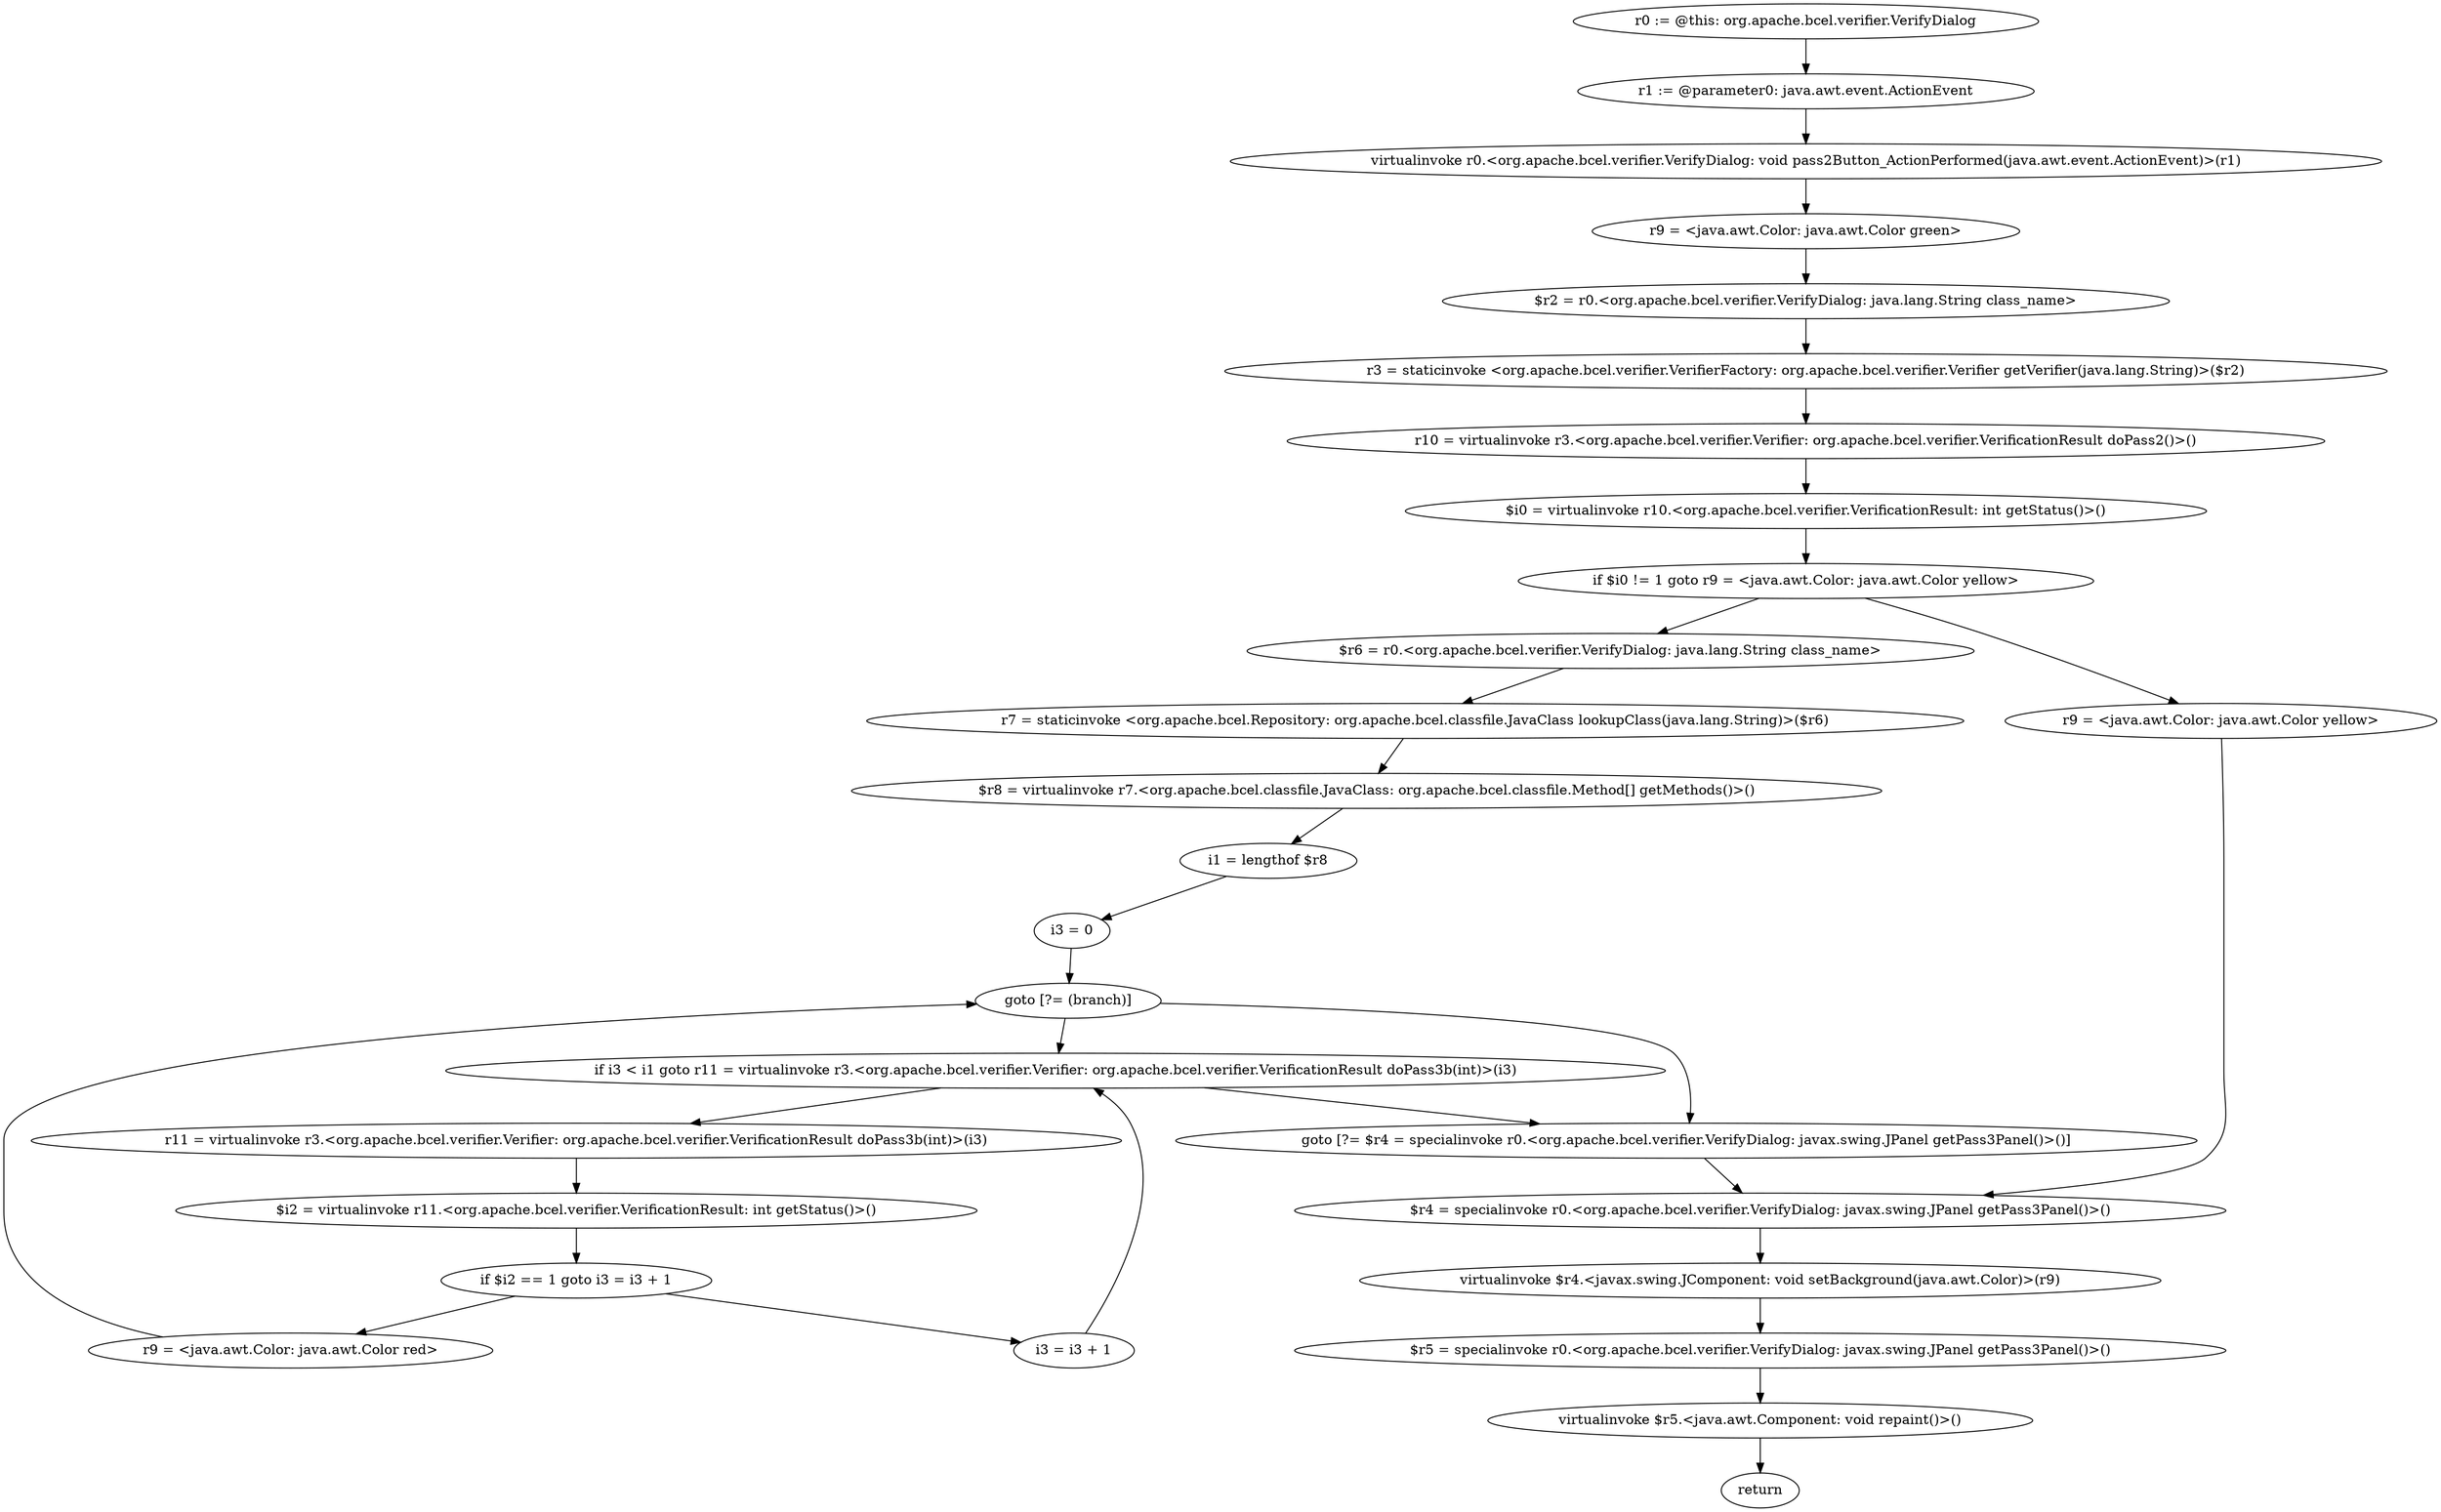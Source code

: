 digraph "unitGraph" {
    "r0 := @this: org.apache.bcel.verifier.VerifyDialog"
    "r1 := @parameter0: java.awt.event.ActionEvent"
    "virtualinvoke r0.<org.apache.bcel.verifier.VerifyDialog: void pass2Button_ActionPerformed(java.awt.event.ActionEvent)>(r1)"
    "r9 = <java.awt.Color: java.awt.Color green>"
    "$r2 = r0.<org.apache.bcel.verifier.VerifyDialog: java.lang.String class_name>"
    "r3 = staticinvoke <org.apache.bcel.verifier.VerifierFactory: org.apache.bcel.verifier.Verifier getVerifier(java.lang.String)>($r2)"
    "r10 = virtualinvoke r3.<org.apache.bcel.verifier.Verifier: org.apache.bcel.verifier.VerificationResult doPass2()>()"
    "$i0 = virtualinvoke r10.<org.apache.bcel.verifier.VerificationResult: int getStatus()>()"
    "if $i0 != 1 goto r9 = <java.awt.Color: java.awt.Color yellow>"
    "$r6 = r0.<org.apache.bcel.verifier.VerifyDialog: java.lang.String class_name>"
    "r7 = staticinvoke <org.apache.bcel.Repository: org.apache.bcel.classfile.JavaClass lookupClass(java.lang.String)>($r6)"
    "$r8 = virtualinvoke r7.<org.apache.bcel.classfile.JavaClass: org.apache.bcel.classfile.Method[] getMethods()>()"
    "i1 = lengthof $r8"
    "i3 = 0"
    "goto [?= (branch)]"
    "r11 = virtualinvoke r3.<org.apache.bcel.verifier.Verifier: org.apache.bcel.verifier.VerificationResult doPass3b(int)>(i3)"
    "$i2 = virtualinvoke r11.<org.apache.bcel.verifier.VerificationResult: int getStatus()>()"
    "if $i2 == 1 goto i3 = i3 + 1"
    "r9 = <java.awt.Color: java.awt.Color red>"
    "i3 = i3 + 1"
    "if i3 < i1 goto r11 = virtualinvoke r3.<org.apache.bcel.verifier.Verifier: org.apache.bcel.verifier.VerificationResult doPass3b(int)>(i3)"
    "goto [?= $r4 = specialinvoke r0.<org.apache.bcel.verifier.VerifyDialog: javax.swing.JPanel getPass3Panel()>()]"
    "r9 = <java.awt.Color: java.awt.Color yellow>"
    "$r4 = specialinvoke r0.<org.apache.bcel.verifier.VerifyDialog: javax.swing.JPanel getPass3Panel()>()"
    "virtualinvoke $r4.<javax.swing.JComponent: void setBackground(java.awt.Color)>(r9)"
    "$r5 = specialinvoke r0.<org.apache.bcel.verifier.VerifyDialog: javax.swing.JPanel getPass3Panel()>()"
    "virtualinvoke $r5.<java.awt.Component: void repaint()>()"
    "return"
    "r0 := @this: org.apache.bcel.verifier.VerifyDialog"->"r1 := @parameter0: java.awt.event.ActionEvent";
    "r1 := @parameter0: java.awt.event.ActionEvent"->"virtualinvoke r0.<org.apache.bcel.verifier.VerifyDialog: void pass2Button_ActionPerformed(java.awt.event.ActionEvent)>(r1)";
    "virtualinvoke r0.<org.apache.bcel.verifier.VerifyDialog: void pass2Button_ActionPerformed(java.awt.event.ActionEvent)>(r1)"->"r9 = <java.awt.Color: java.awt.Color green>";
    "r9 = <java.awt.Color: java.awt.Color green>"->"$r2 = r0.<org.apache.bcel.verifier.VerifyDialog: java.lang.String class_name>";
    "$r2 = r0.<org.apache.bcel.verifier.VerifyDialog: java.lang.String class_name>"->"r3 = staticinvoke <org.apache.bcel.verifier.VerifierFactory: org.apache.bcel.verifier.Verifier getVerifier(java.lang.String)>($r2)";
    "r3 = staticinvoke <org.apache.bcel.verifier.VerifierFactory: org.apache.bcel.verifier.Verifier getVerifier(java.lang.String)>($r2)"->"r10 = virtualinvoke r3.<org.apache.bcel.verifier.Verifier: org.apache.bcel.verifier.VerificationResult doPass2()>()";
    "r10 = virtualinvoke r3.<org.apache.bcel.verifier.Verifier: org.apache.bcel.verifier.VerificationResult doPass2()>()"->"$i0 = virtualinvoke r10.<org.apache.bcel.verifier.VerificationResult: int getStatus()>()";
    "$i0 = virtualinvoke r10.<org.apache.bcel.verifier.VerificationResult: int getStatus()>()"->"if $i0 != 1 goto r9 = <java.awt.Color: java.awt.Color yellow>";
    "if $i0 != 1 goto r9 = <java.awt.Color: java.awt.Color yellow>"->"$r6 = r0.<org.apache.bcel.verifier.VerifyDialog: java.lang.String class_name>";
    "if $i0 != 1 goto r9 = <java.awt.Color: java.awt.Color yellow>"->"r9 = <java.awt.Color: java.awt.Color yellow>";
    "$r6 = r0.<org.apache.bcel.verifier.VerifyDialog: java.lang.String class_name>"->"r7 = staticinvoke <org.apache.bcel.Repository: org.apache.bcel.classfile.JavaClass lookupClass(java.lang.String)>($r6)";
    "r7 = staticinvoke <org.apache.bcel.Repository: org.apache.bcel.classfile.JavaClass lookupClass(java.lang.String)>($r6)"->"$r8 = virtualinvoke r7.<org.apache.bcel.classfile.JavaClass: org.apache.bcel.classfile.Method[] getMethods()>()";
    "$r8 = virtualinvoke r7.<org.apache.bcel.classfile.JavaClass: org.apache.bcel.classfile.Method[] getMethods()>()"->"i1 = lengthof $r8";
    "i1 = lengthof $r8"->"i3 = 0";
    "i3 = 0"->"goto [?= (branch)]";
    "goto [?= (branch)]"->"if i3 < i1 goto r11 = virtualinvoke r3.<org.apache.bcel.verifier.Verifier: org.apache.bcel.verifier.VerificationResult doPass3b(int)>(i3)";
    "r11 = virtualinvoke r3.<org.apache.bcel.verifier.Verifier: org.apache.bcel.verifier.VerificationResult doPass3b(int)>(i3)"->"$i2 = virtualinvoke r11.<org.apache.bcel.verifier.VerificationResult: int getStatus()>()";
    "$i2 = virtualinvoke r11.<org.apache.bcel.verifier.VerificationResult: int getStatus()>()"->"if $i2 == 1 goto i3 = i3 + 1";
    "if $i2 == 1 goto i3 = i3 + 1"->"r9 = <java.awt.Color: java.awt.Color red>";
    "if $i2 == 1 goto i3 = i3 + 1"->"i3 = i3 + 1";
    "r9 = <java.awt.Color: java.awt.Color red>"->"goto [?= (branch)]";
    "goto [?= (branch)]"->"goto [?= $r4 = specialinvoke r0.<org.apache.bcel.verifier.VerifyDialog: javax.swing.JPanel getPass3Panel()>()]";
    "i3 = i3 + 1"->"if i3 < i1 goto r11 = virtualinvoke r3.<org.apache.bcel.verifier.Verifier: org.apache.bcel.verifier.VerificationResult doPass3b(int)>(i3)";
    "if i3 < i1 goto r11 = virtualinvoke r3.<org.apache.bcel.verifier.Verifier: org.apache.bcel.verifier.VerificationResult doPass3b(int)>(i3)"->"goto [?= $r4 = specialinvoke r0.<org.apache.bcel.verifier.VerifyDialog: javax.swing.JPanel getPass3Panel()>()]";
    "if i3 < i1 goto r11 = virtualinvoke r3.<org.apache.bcel.verifier.Verifier: org.apache.bcel.verifier.VerificationResult doPass3b(int)>(i3)"->"r11 = virtualinvoke r3.<org.apache.bcel.verifier.Verifier: org.apache.bcel.verifier.VerificationResult doPass3b(int)>(i3)";
    "goto [?= $r4 = specialinvoke r0.<org.apache.bcel.verifier.VerifyDialog: javax.swing.JPanel getPass3Panel()>()]"->"$r4 = specialinvoke r0.<org.apache.bcel.verifier.VerifyDialog: javax.swing.JPanel getPass3Panel()>()";
    "r9 = <java.awt.Color: java.awt.Color yellow>"->"$r4 = specialinvoke r0.<org.apache.bcel.verifier.VerifyDialog: javax.swing.JPanel getPass3Panel()>()";
    "$r4 = specialinvoke r0.<org.apache.bcel.verifier.VerifyDialog: javax.swing.JPanel getPass3Panel()>()"->"virtualinvoke $r4.<javax.swing.JComponent: void setBackground(java.awt.Color)>(r9)";
    "virtualinvoke $r4.<javax.swing.JComponent: void setBackground(java.awt.Color)>(r9)"->"$r5 = specialinvoke r0.<org.apache.bcel.verifier.VerifyDialog: javax.swing.JPanel getPass3Panel()>()";
    "$r5 = specialinvoke r0.<org.apache.bcel.verifier.VerifyDialog: javax.swing.JPanel getPass3Panel()>()"->"virtualinvoke $r5.<java.awt.Component: void repaint()>()";
    "virtualinvoke $r5.<java.awt.Component: void repaint()>()"->"return";
}

